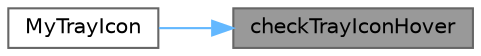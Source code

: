 digraph "checkTrayIconHover"
{
 // LATEX_PDF_SIZE
  bgcolor="transparent";
  edge [fontname=Helvetica,fontsize=10,labelfontname=Helvetica,labelfontsize=10];
  node [fontname=Helvetica,fontsize=10,shape=box,height=0.2,width=0.4];
  rankdir="RL";
  Node1 [id="Node000001",label="checkTrayIconHover",height=0.2,width=0.4,color="gray40", fillcolor="grey60", style="filled", fontcolor="black",tooltip="检查鼠标是否悬停在托盘图标上"];
  Node1 -> Node2 [id="edge1_Node000001_Node000002",dir="back",color="steelblue1",style="solid",tooltip=" "];
  Node2 [id="Node000002",label="MyTrayIcon",height=0.2,width=0.4,color="grey40", fillcolor="white", style="filled",URL="$class_my_tray_icon.html#ac6f87c55cfd184f2b9ab8905b6fbd710",tooltip="构造函数，初始化系统托盘图标"];
}
